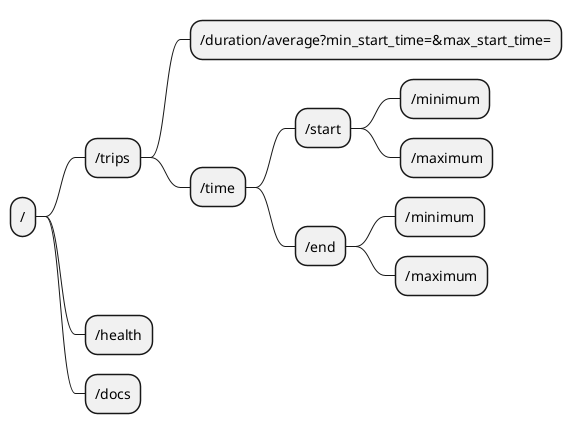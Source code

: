 @startmindmap routes
* /
** /trips
*** /duration/average?min_start_time=&max_start_time=
*** /time
**** /start
***** /minimum
***** /maximum
**** /end
***** /minimum
***** /maximum
** /health
** /docs
@endmindmap
